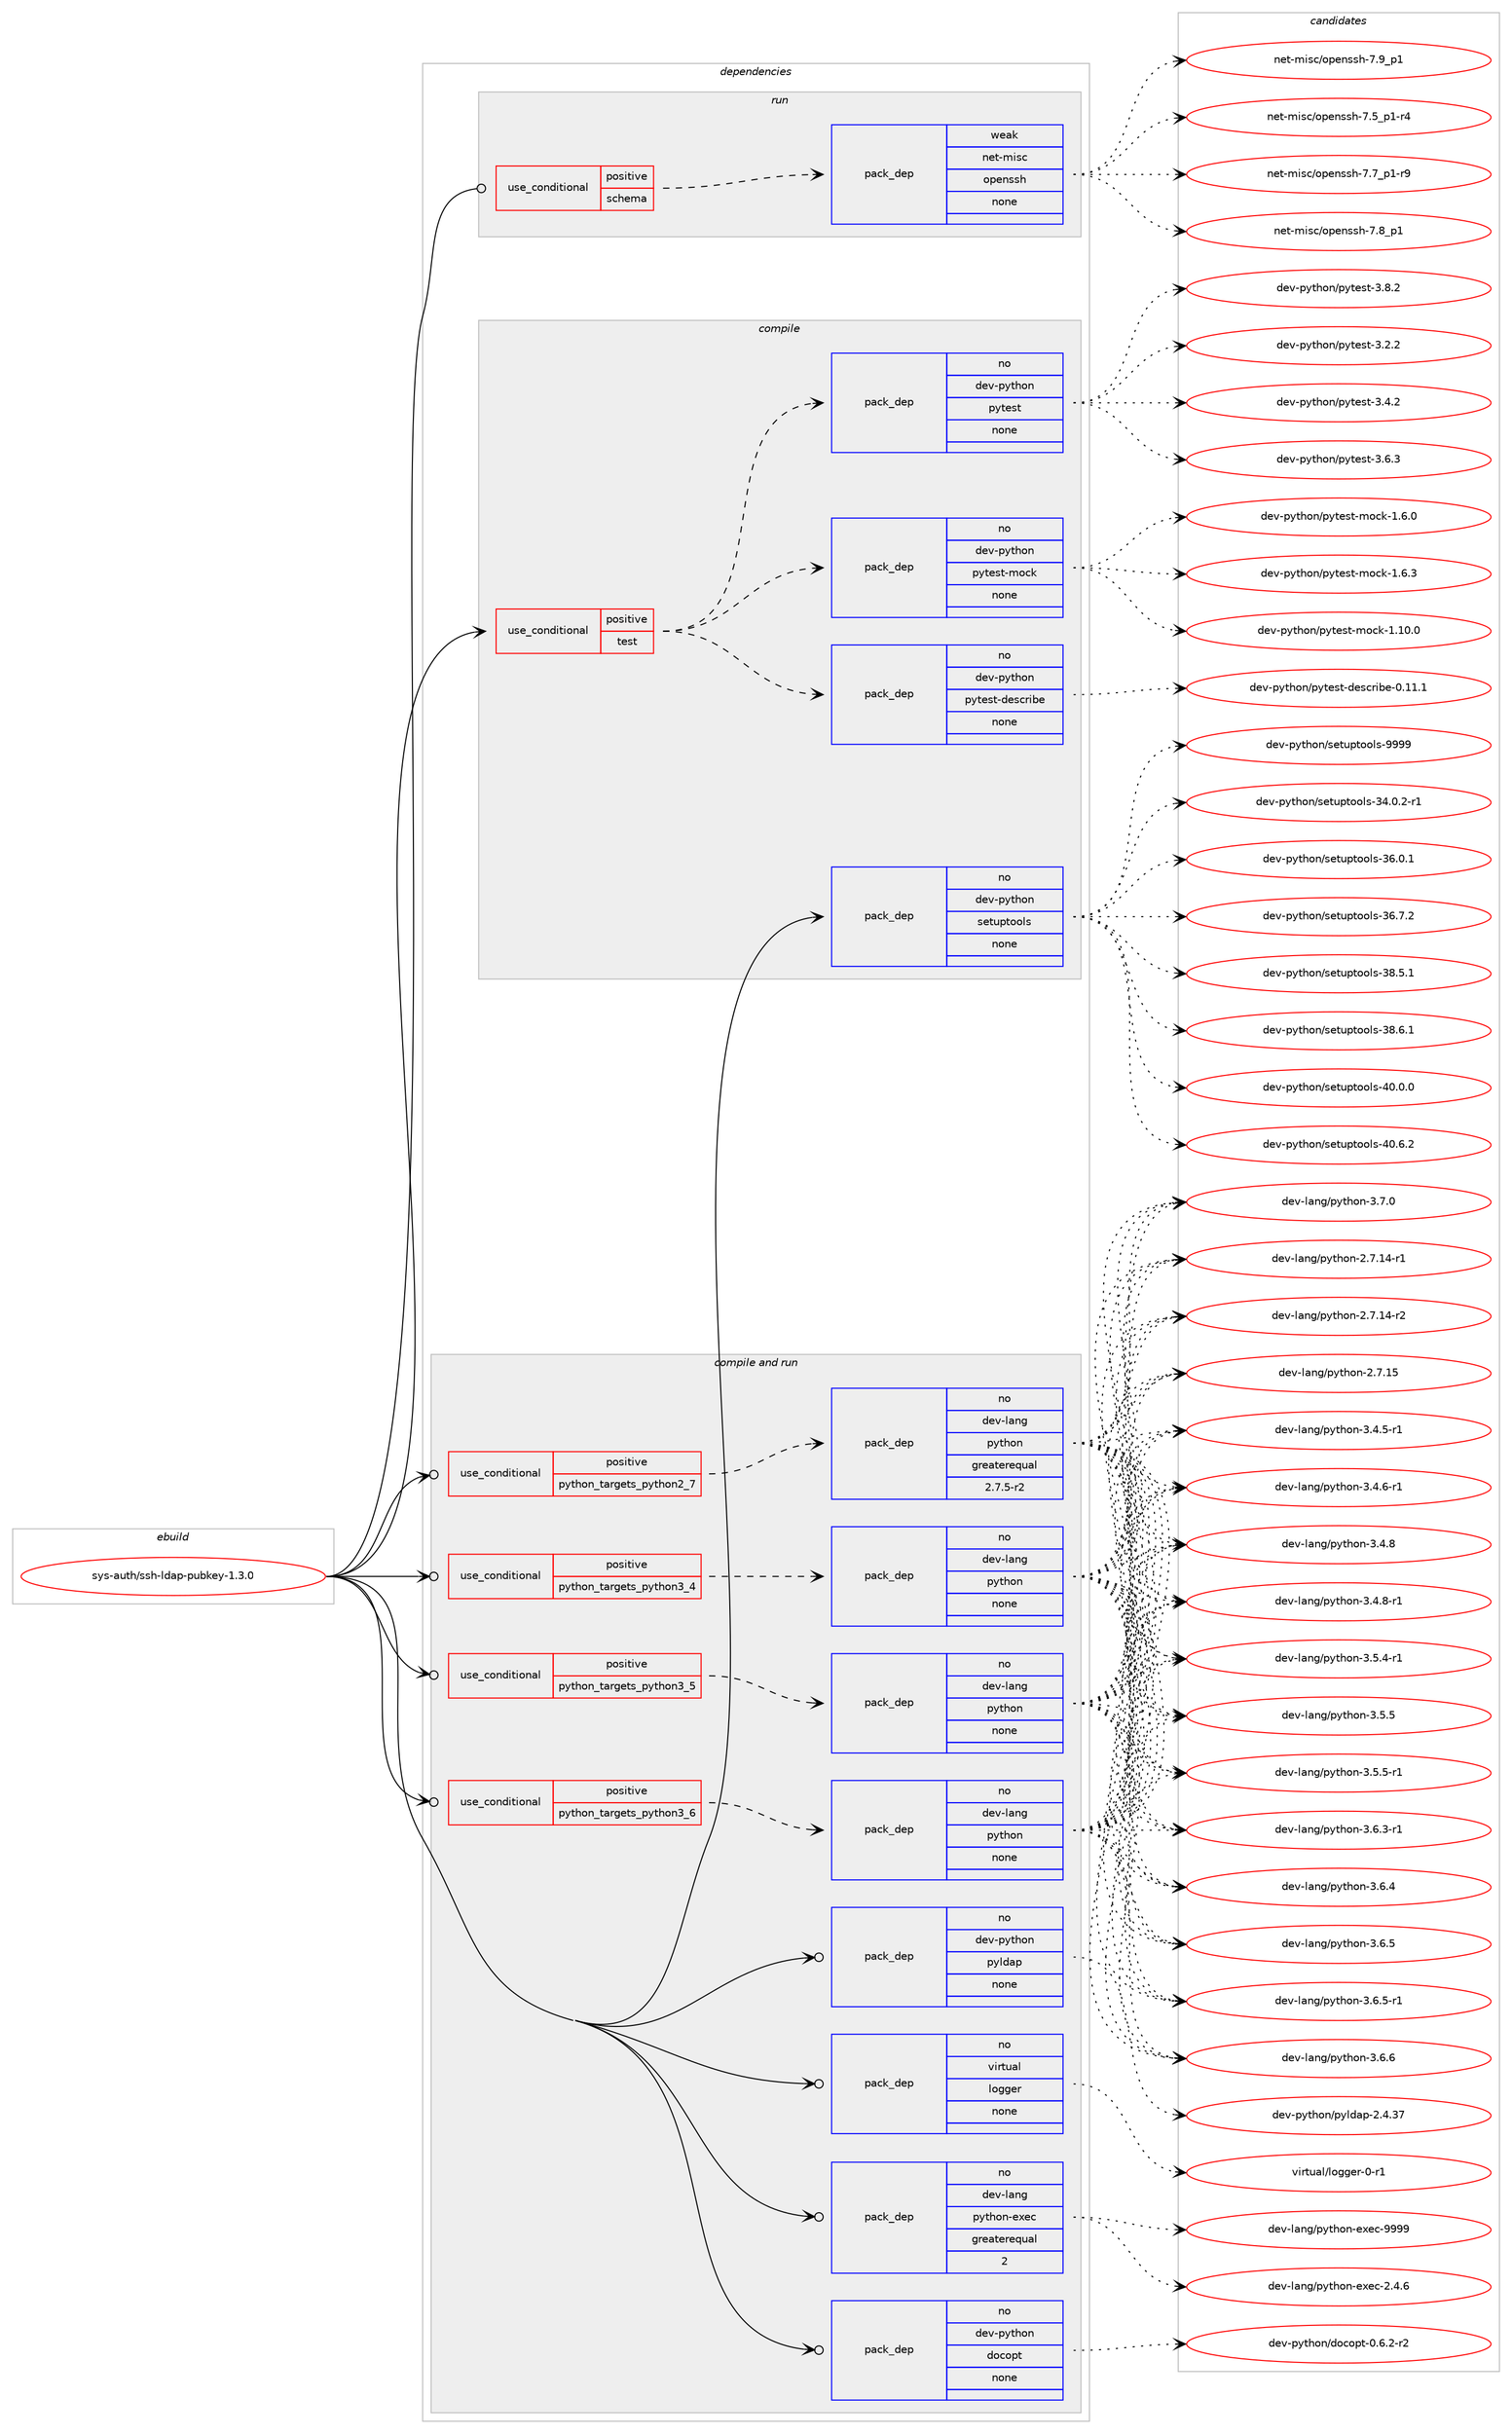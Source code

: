 digraph prolog {

# *************
# Graph options
# *************

newrank=true;
concentrate=true;
compound=true;
graph [rankdir=LR,fontname=Helvetica,fontsize=10,ranksep=1.5];#, ranksep=2.5, nodesep=0.2];
edge  [arrowhead=vee];
node  [fontname=Helvetica,fontsize=10];

# **********
# The ebuild
# **********

subgraph cluster_leftcol {
color=gray;
rank=same;
label=<<i>ebuild</i>>;
id [label="sys-auth/ssh-ldap-pubkey-1.3.0", color=red, width=4, href="../sys-auth/ssh-ldap-pubkey-1.3.0.svg"];
}

# ****************
# The dependencies
# ****************

subgraph cluster_midcol {
color=gray;
label=<<i>dependencies</i>>;
subgraph cluster_compile {
fillcolor="#eeeeee";
style=filled;
label=<<i>compile</i>>;
subgraph cond1059 {
dependency6340 [label=<<TABLE BORDER="0" CELLBORDER="1" CELLSPACING="0" CELLPADDING="4"><TR><TD ROWSPAN="3" CELLPADDING="10">use_conditional</TD></TR><TR><TD>positive</TD></TR><TR><TD>test</TD></TR></TABLE>>, shape=none, color=red];
subgraph pack5122 {
dependency6341 [label=<<TABLE BORDER="0" CELLBORDER="1" CELLSPACING="0" CELLPADDING="4" WIDTH="220"><TR><TD ROWSPAN="6" CELLPADDING="30">pack_dep</TD></TR><TR><TD WIDTH="110">no</TD></TR><TR><TD>dev-python</TD></TR><TR><TD>pytest</TD></TR><TR><TD>none</TD></TR><TR><TD></TD></TR></TABLE>>, shape=none, color=blue];
}
dependency6340:e -> dependency6341:w [weight=20,style="dashed",arrowhead="vee"];
subgraph pack5123 {
dependency6342 [label=<<TABLE BORDER="0" CELLBORDER="1" CELLSPACING="0" CELLPADDING="4" WIDTH="220"><TR><TD ROWSPAN="6" CELLPADDING="30">pack_dep</TD></TR><TR><TD WIDTH="110">no</TD></TR><TR><TD>dev-python</TD></TR><TR><TD>pytest-describe</TD></TR><TR><TD>none</TD></TR><TR><TD></TD></TR></TABLE>>, shape=none, color=blue];
}
dependency6340:e -> dependency6342:w [weight=20,style="dashed",arrowhead="vee"];
subgraph pack5124 {
dependency6343 [label=<<TABLE BORDER="0" CELLBORDER="1" CELLSPACING="0" CELLPADDING="4" WIDTH="220"><TR><TD ROWSPAN="6" CELLPADDING="30">pack_dep</TD></TR><TR><TD WIDTH="110">no</TD></TR><TR><TD>dev-python</TD></TR><TR><TD>pytest-mock</TD></TR><TR><TD>none</TD></TR><TR><TD></TD></TR></TABLE>>, shape=none, color=blue];
}
dependency6340:e -> dependency6343:w [weight=20,style="dashed",arrowhead="vee"];
}
id:e -> dependency6340:w [weight=20,style="solid",arrowhead="vee"];
subgraph pack5125 {
dependency6344 [label=<<TABLE BORDER="0" CELLBORDER="1" CELLSPACING="0" CELLPADDING="4" WIDTH="220"><TR><TD ROWSPAN="6" CELLPADDING="30">pack_dep</TD></TR><TR><TD WIDTH="110">no</TD></TR><TR><TD>dev-python</TD></TR><TR><TD>setuptools</TD></TR><TR><TD>none</TD></TR><TR><TD></TD></TR></TABLE>>, shape=none, color=blue];
}
id:e -> dependency6344:w [weight=20,style="solid",arrowhead="vee"];
}
subgraph cluster_compileandrun {
fillcolor="#eeeeee";
style=filled;
label=<<i>compile and run</i>>;
subgraph cond1060 {
dependency6345 [label=<<TABLE BORDER="0" CELLBORDER="1" CELLSPACING="0" CELLPADDING="4"><TR><TD ROWSPAN="3" CELLPADDING="10">use_conditional</TD></TR><TR><TD>positive</TD></TR><TR><TD>python_targets_python2_7</TD></TR></TABLE>>, shape=none, color=red];
subgraph pack5126 {
dependency6346 [label=<<TABLE BORDER="0" CELLBORDER="1" CELLSPACING="0" CELLPADDING="4" WIDTH="220"><TR><TD ROWSPAN="6" CELLPADDING="30">pack_dep</TD></TR><TR><TD WIDTH="110">no</TD></TR><TR><TD>dev-lang</TD></TR><TR><TD>python</TD></TR><TR><TD>greaterequal</TD></TR><TR><TD>2.7.5-r2</TD></TR></TABLE>>, shape=none, color=blue];
}
dependency6345:e -> dependency6346:w [weight=20,style="dashed",arrowhead="vee"];
}
id:e -> dependency6345:w [weight=20,style="solid",arrowhead="odotvee"];
subgraph cond1061 {
dependency6347 [label=<<TABLE BORDER="0" CELLBORDER="1" CELLSPACING="0" CELLPADDING="4"><TR><TD ROWSPAN="3" CELLPADDING="10">use_conditional</TD></TR><TR><TD>positive</TD></TR><TR><TD>python_targets_python3_4</TD></TR></TABLE>>, shape=none, color=red];
subgraph pack5127 {
dependency6348 [label=<<TABLE BORDER="0" CELLBORDER="1" CELLSPACING="0" CELLPADDING="4" WIDTH="220"><TR><TD ROWSPAN="6" CELLPADDING="30">pack_dep</TD></TR><TR><TD WIDTH="110">no</TD></TR><TR><TD>dev-lang</TD></TR><TR><TD>python</TD></TR><TR><TD>none</TD></TR><TR><TD></TD></TR></TABLE>>, shape=none, color=blue];
}
dependency6347:e -> dependency6348:w [weight=20,style="dashed",arrowhead="vee"];
}
id:e -> dependency6347:w [weight=20,style="solid",arrowhead="odotvee"];
subgraph cond1062 {
dependency6349 [label=<<TABLE BORDER="0" CELLBORDER="1" CELLSPACING="0" CELLPADDING="4"><TR><TD ROWSPAN="3" CELLPADDING="10">use_conditional</TD></TR><TR><TD>positive</TD></TR><TR><TD>python_targets_python3_5</TD></TR></TABLE>>, shape=none, color=red];
subgraph pack5128 {
dependency6350 [label=<<TABLE BORDER="0" CELLBORDER="1" CELLSPACING="0" CELLPADDING="4" WIDTH="220"><TR><TD ROWSPAN="6" CELLPADDING="30">pack_dep</TD></TR><TR><TD WIDTH="110">no</TD></TR><TR><TD>dev-lang</TD></TR><TR><TD>python</TD></TR><TR><TD>none</TD></TR><TR><TD></TD></TR></TABLE>>, shape=none, color=blue];
}
dependency6349:e -> dependency6350:w [weight=20,style="dashed",arrowhead="vee"];
}
id:e -> dependency6349:w [weight=20,style="solid",arrowhead="odotvee"];
subgraph cond1063 {
dependency6351 [label=<<TABLE BORDER="0" CELLBORDER="1" CELLSPACING="0" CELLPADDING="4"><TR><TD ROWSPAN="3" CELLPADDING="10">use_conditional</TD></TR><TR><TD>positive</TD></TR><TR><TD>python_targets_python3_6</TD></TR></TABLE>>, shape=none, color=red];
subgraph pack5129 {
dependency6352 [label=<<TABLE BORDER="0" CELLBORDER="1" CELLSPACING="0" CELLPADDING="4" WIDTH="220"><TR><TD ROWSPAN="6" CELLPADDING="30">pack_dep</TD></TR><TR><TD WIDTH="110">no</TD></TR><TR><TD>dev-lang</TD></TR><TR><TD>python</TD></TR><TR><TD>none</TD></TR><TR><TD></TD></TR></TABLE>>, shape=none, color=blue];
}
dependency6351:e -> dependency6352:w [weight=20,style="dashed",arrowhead="vee"];
}
id:e -> dependency6351:w [weight=20,style="solid",arrowhead="odotvee"];
subgraph pack5130 {
dependency6353 [label=<<TABLE BORDER="0" CELLBORDER="1" CELLSPACING="0" CELLPADDING="4" WIDTH="220"><TR><TD ROWSPAN="6" CELLPADDING="30">pack_dep</TD></TR><TR><TD WIDTH="110">no</TD></TR><TR><TD>dev-lang</TD></TR><TR><TD>python-exec</TD></TR><TR><TD>greaterequal</TD></TR><TR><TD>2</TD></TR></TABLE>>, shape=none, color=blue];
}
id:e -> dependency6353:w [weight=20,style="solid",arrowhead="odotvee"];
subgraph pack5131 {
dependency6354 [label=<<TABLE BORDER="0" CELLBORDER="1" CELLSPACING="0" CELLPADDING="4" WIDTH="220"><TR><TD ROWSPAN="6" CELLPADDING="30">pack_dep</TD></TR><TR><TD WIDTH="110">no</TD></TR><TR><TD>dev-python</TD></TR><TR><TD>docopt</TD></TR><TR><TD>none</TD></TR><TR><TD></TD></TR></TABLE>>, shape=none, color=blue];
}
id:e -> dependency6354:w [weight=20,style="solid",arrowhead="odotvee"];
subgraph pack5132 {
dependency6355 [label=<<TABLE BORDER="0" CELLBORDER="1" CELLSPACING="0" CELLPADDING="4" WIDTH="220"><TR><TD ROWSPAN="6" CELLPADDING="30">pack_dep</TD></TR><TR><TD WIDTH="110">no</TD></TR><TR><TD>dev-python</TD></TR><TR><TD>pyldap</TD></TR><TR><TD>none</TD></TR><TR><TD></TD></TR></TABLE>>, shape=none, color=blue];
}
id:e -> dependency6355:w [weight=20,style="solid",arrowhead="odotvee"];
subgraph pack5133 {
dependency6356 [label=<<TABLE BORDER="0" CELLBORDER="1" CELLSPACING="0" CELLPADDING="4" WIDTH="220"><TR><TD ROWSPAN="6" CELLPADDING="30">pack_dep</TD></TR><TR><TD WIDTH="110">no</TD></TR><TR><TD>virtual</TD></TR><TR><TD>logger</TD></TR><TR><TD>none</TD></TR><TR><TD></TD></TR></TABLE>>, shape=none, color=blue];
}
id:e -> dependency6356:w [weight=20,style="solid",arrowhead="odotvee"];
}
subgraph cluster_run {
fillcolor="#eeeeee";
style=filled;
label=<<i>run</i>>;
subgraph cond1064 {
dependency6357 [label=<<TABLE BORDER="0" CELLBORDER="1" CELLSPACING="0" CELLPADDING="4"><TR><TD ROWSPAN="3" CELLPADDING="10">use_conditional</TD></TR><TR><TD>positive</TD></TR><TR><TD>schema</TD></TR></TABLE>>, shape=none, color=red];
subgraph pack5134 {
dependency6358 [label=<<TABLE BORDER="0" CELLBORDER="1" CELLSPACING="0" CELLPADDING="4" WIDTH="220"><TR><TD ROWSPAN="6" CELLPADDING="30">pack_dep</TD></TR><TR><TD WIDTH="110">weak</TD></TR><TR><TD>net-misc</TD></TR><TR><TD>openssh</TD></TR><TR><TD>none</TD></TR><TR><TD></TD></TR></TABLE>>, shape=none, color=blue];
}
dependency6357:e -> dependency6358:w [weight=20,style="dashed",arrowhead="vee"];
}
id:e -> dependency6357:w [weight=20,style="solid",arrowhead="odot"];
}
}

# **************
# The candidates
# **************

subgraph cluster_choices {
rank=same;
color=gray;
label=<<i>candidates</i>>;

subgraph choice5122 {
color=black;
nodesep=1;
choice1001011184511212111610411111047112121116101115116455146504650 [label="dev-python/pytest-3.2.2", color=red, width=4,href="../dev-python/pytest-3.2.2.svg"];
choice1001011184511212111610411111047112121116101115116455146524650 [label="dev-python/pytest-3.4.2", color=red, width=4,href="../dev-python/pytest-3.4.2.svg"];
choice1001011184511212111610411111047112121116101115116455146544651 [label="dev-python/pytest-3.6.3", color=red, width=4,href="../dev-python/pytest-3.6.3.svg"];
choice1001011184511212111610411111047112121116101115116455146564650 [label="dev-python/pytest-3.8.2", color=red, width=4,href="../dev-python/pytest-3.8.2.svg"];
dependency6341:e -> choice1001011184511212111610411111047112121116101115116455146504650:w [style=dotted,weight="100"];
dependency6341:e -> choice1001011184511212111610411111047112121116101115116455146524650:w [style=dotted,weight="100"];
dependency6341:e -> choice1001011184511212111610411111047112121116101115116455146544651:w [style=dotted,weight="100"];
dependency6341:e -> choice1001011184511212111610411111047112121116101115116455146564650:w [style=dotted,weight="100"];
}
subgraph choice5123 {
color=black;
nodesep=1;
choice100101118451121211161041111104711212111610111511645100101115991141059810145484649494649 [label="dev-python/pytest-describe-0.11.1", color=red, width=4,href="../dev-python/pytest-describe-0.11.1.svg"];
dependency6342:e -> choice100101118451121211161041111104711212111610111511645100101115991141059810145484649494649:w [style=dotted,weight="100"];
}
subgraph choice5124 {
color=black;
nodesep=1;
choice1001011184511212111610411111047112121116101115116451091119910745494649484648 [label="dev-python/pytest-mock-1.10.0", color=red, width=4,href="../dev-python/pytest-mock-1.10.0.svg"];
choice10010111845112121116104111110471121211161011151164510911199107454946544648 [label="dev-python/pytest-mock-1.6.0", color=red, width=4,href="../dev-python/pytest-mock-1.6.0.svg"];
choice10010111845112121116104111110471121211161011151164510911199107454946544651 [label="dev-python/pytest-mock-1.6.3", color=red, width=4,href="../dev-python/pytest-mock-1.6.3.svg"];
dependency6343:e -> choice1001011184511212111610411111047112121116101115116451091119910745494649484648:w [style=dotted,weight="100"];
dependency6343:e -> choice10010111845112121116104111110471121211161011151164510911199107454946544648:w [style=dotted,weight="100"];
dependency6343:e -> choice10010111845112121116104111110471121211161011151164510911199107454946544651:w [style=dotted,weight="100"];
}
subgraph choice5125 {
color=black;
nodesep=1;
choice1001011184511212111610411111047115101116117112116111111108115455152464846504511449 [label="dev-python/setuptools-34.0.2-r1", color=red, width=4,href="../dev-python/setuptools-34.0.2-r1.svg"];
choice100101118451121211161041111104711510111611711211611111110811545515446484649 [label="dev-python/setuptools-36.0.1", color=red, width=4,href="../dev-python/setuptools-36.0.1.svg"];
choice100101118451121211161041111104711510111611711211611111110811545515446554650 [label="dev-python/setuptools-36.7.2", color=red, width=4,href="../dev-python/setuptools-36.7.2.svg"];
choice100101118451121211161041111104711510111611711211611111110811545515646534649 [label="dev-python/setuptools-38.5.1", color=red, width=4,href="../dev-python/setuptools-38.5.1.svg"];
choice100101118451121211161041111104711510111611711211611111110811545515646544649 [label="dev-python/setuptools-38.6.1", color=red, width=4,href="../dev-python/setuptools-38.6.1.svg"];
choice100101118451121211161041111104711510111611711211611111110811545524846484648 [label="dev-python/setuptools-40.0.0", color=red, width=4,href="../dev-python/setuptools-40.0.0.svg"];
choice100101118451121211161041111104711510111611711211611111110811545524846544650 [label="dev-python/setuptools-40.6.2", color=red, width=4,href="../dev-python/setuptools-40.6.2.svg"];
choice10010111845112121116104111110471151011161171121161111111081154557575757 [label="dev-python/setuptools-9999", color=red, width=4,href="../dev-python/setuptools-9999.svg"];
dependency6344:e -> choice1001011184511212111610411111047115101116117112116111111108115455152464846504511449:w [style=dotted,weight="100"];
dependency6344:e -> choice100101118451121211161041111104711510111611711211611111110811545515446484649:w [style=dotted,weight="100"];
dependency6344:e -> choice100101118451121211161041111104711510111611711211611111110811545515446554650:w [style=dotted,weight="100"];
dependency6344:e -> choice100101118451121211161041111104711510111611711211611111110811545515646534649:w [style=dotted,weight="100"];
dependency6344:e -> choice100101118451121211161041111104711510111611711211611111110811545515646544649:w [style=dotted,weight="100"];
dependency6344:e -> choice100101118451121211161041111104711510111611711211611111110811545524846484648:w [style=dotted,weight="100"];
dependency6344:e -> choice100101118451121211161041111104711510111611711211611111110811545524846544650:w [style=dotted,weight="100"];
dependency6344:e -> choice10010111845112121116104111110471151011161171121161111111081154557575757:w [style=dotted,weight="100"];
}
subgraph choice5126 {
color=black;
nodesep=1;
choice100101118451089711010347112121116104111110455046554649524511449 [label="dev-lang/python-2.7.14-r1", color=red, width=4,href="../dev-lang/python-2.7.14-r1.svg"];
choice100101118451089711010347112121116104111110455046554649524511450 [label="dev-lang/python-2.7.14-r2", color=red, width=4,href="../dev-lang/python-2.7.14-r2.svg"];
choice10010111845108971101034711212111610411111045504655464953 [label="dev-lang/python-2.7.15", color=red, width=4,href="../dev-lang/python-2.7.15.svg"];
choice1001011184510897110103471121211161041111104551465246534511449 [label="dev-lang/python-3.4.5-r1", color=red, width=4,href="../dev-lang/python-3.4.5-r1.svg"];
choice1001011184510897110103471121211161041111104551465246544511449 [label="dev-lang/python-3.4.6-r1", color=red, width=4,href="../dev-lang/python-3.4.6-r1.svg"];
choice100101118451089711010347112121116104111110455146524656 [label="dev-lang/python-3.4.8", color=red, width=4,href="../dev-lang/python-3.4.8.svg"];
choice1001011184510897110103471121211161041111104551465246564511449 [label="dev-lang/python-3.4.8-r1", color=red, width=4,href="../dev-lang/python-3.4.8-r1.svg"];
choice1001011184510897110103471121211161041111104551465346524511449 [label="dev-lang/python-3.5.4-r1", color=red, width=4,href="../dev-lang/python-3.5.4-r1.svg"];
choice100101118451089711010347112121116104111110455146534653 [label="dev-lang/python-3.5.5", color=red, width=4,href="../dev-lang/python-3.5.5.svg"];
choice1001011184510897110103471121211161041111104551465346534511449 [label="dev-lang/python-3.5.5-r1", color=red, width=4,href="../dev-lang/python-3.5.5-r1.svg"];
choice1001011184510897110103471121211161041111104551465446514511449 [label="dev-lang/python-3.6.3-r1", color=red, width=4,href="../dev-lang/python-3.6.3-r1.svg"];
choice100101118451089711010347112121116104111110455146544652 [label="dev-lang/python-3.6.4", color=red, width=4,href="../dev-lang/python-3.6.4.svg"];
choice100101118451089711010347112121116104111110455146544653 [label="dev-lang/python-3.6.5", color=red, width=4,href="../dev-lang/python-3.6.5.svg"];
choice1001011184510897110103471121211161041111104551465446534511449 [label="dev-lang/python-3.6.5-r1", color=red, width=4,href="../dev-lang/python-3.6.5-r1.svg"];
choice100101118451089711010347112121116104111110455146544654 [label="dev-lang/python-3.6.6", color=red, width=4,href="../dev-lang/python-3.6.6.svg"];
choice100101118451089711010347112121116104111110455146554648 [label="dev-lang/python-3.7.0", color=red, width=4,href="../dev-lang/python-3.7.0.svg"];
dependency6346:e -> choice100101118451089711010347112121116104111110455046554649524511449:w [style=dotted,weight="100"];
dependency6346:e -> choice100101118451089711010347112121116104111110455046554649524511450:w [style=dotted,weight="100"];
dependency6346:e -> choice10010111845108971101034711212111610411111045504655464953:w [style=dotted,weight="100"];
dependency6346:e -> choice1001011184510897110103471121211161041111104551465246534511449:w [style=dotted,weight="100"];
dependency6346:e -> choice1001011184510897110103471121211161041111104551465246544511449:w [style=dotted,weight="100"];
dependency6346:e -> choice100101118451089711010347112121116104111110455146524656:w [style=dotted,weight="100"];
dependency6346:e -> choice1001011184510897110103471121211161041111104551465246564511449:w [style=dotted,weight="100"];
dependency6346:e -> choice1001011184510897110103471121211161041111104551465346524511449:w [style=dotted,weight="100"];
dependency6346:e -> choice100101118451089711010347112121116104111110455146534653:w [style=dotted,weight="100"];
dependency6346:e -> choice1001011184510897110103471121211161041111104551465346534511449:w [style=dotted,weight="100"];
dependency6346:e -> choice1001011184510897110103471121211161041111104551465446514511449:w [style=dotted,weight="100"];
dependency6346:e -> choice100101118451089711010347112121116104111110455146544652:w [style=dotted,weight="100"];
dependency6346:e -> choice100101118451089711010347112121116104111110455146544653:w [style=dotted,weight="100"];
dependency6346:e -> choice1001011184510897110103471121211161041111104551465446534511449:w [style=dotted,weight="100"];
dependency6346:e -> choice100101118451089711010347112121116104111110455146544654:w [style=dotted,weight="100"];
dependency6346:e -> choice100101118451089711010347112121116104111110455146554648:w [style=dotted,weight="100"];
}
subgraph choice5127 {
color=black;
nodesep=1;
choice100101118451089711010347112121116104111110455046554649524511449 [label="dev-lang/python-2.7.14-r1", color=red, width=4,href="../dev-lang/python-2.7.14-r1.svg"];
choice100101118451089711010347112121116104111110455046554649524511450 [label="dev-lang/python-2.7.14-r2", color=red, width=4,href="../dev-lang/python-2.7.14-r2.svg"];
choice10010111845108971101034711212111610411111045504655464953 [label="dev-lang/python-2.7.15", color=red, width=4,href="../dev-lang/python-2.7.15.svg"];
choice1001011184510897110103471121211161041111104551465246534511449 [label="dev-lang/python-3.4.5-r1", color=red, width=4,href="../dev-lang/python-3.4.5-r1.svg"];
choice1001011184510897110103471121211161041111104551465246544511449 [label="dev-lang/python-3.4.6-r1", color=red, width=4,href="../dev-lang/python-3.4.6-r1.svg"];
choice100101118451089711010347112121116104111110455146524656 [label="dev-lang/python-3.4.8", color=red, width=4,href="../dev-lang/python-3.4.8.svg"];
choice1001011184510897110103471121211161041111104551465246564511449 [label="dev-lang/python-3.4.8-r1", color=red, width=4,href="../dev-lang/python-3.4.8-r1.svg"];
choice1001011184510897110103471121211161041111104551465346524511449 [label="dev-lang/python-3.5.4-r1", color=red, width=4,href="../dev-lang/python-3.5.4-r1.svg"];
choice100101118451089711010347112121116104111110455146534653 [label="dev-lang/python-3.5.5", color=red, width=4,href="../dev-lang/python-3.5.5.svg"];
choice1001011184510897110103471121211161041111104551465346534511449 [label="dev-lang/python-3.5.5-r1", color=red, width=4,href="../dev-lang/python-3.5.5-r1.svg"];
choice1001011184510897110103471121211161041111104551465446514511449 [label="dev-lang/python-3.6.3-r1", color=red, width=4,href="../dev-lang/python-3.6.3-r1.svg"];
choice100101118451089711010347112121116104111110455146544652 [label="dev-lang/python-3.6.4", color=red, width=4,href="../dev-lang/python-3.6.4.svg"];
choice100101118451089711010347112121116104111110455146544653 [label="dev-lang/python-3.6.5", color=red, width=4,href="../dev-lang/python-3.6.5.svg"];
choice1001011184510897110103471121211161041111104551465446534511449 [label="dev-lang/python-3.6.5-r1", color=red, width=4,href="../dev-lang/python-3.6.5-r1.svg"];
choice100101118451089711010347112121116104111110455146544654 [label="dev-lang/python-3.6.6", color=red, width=4,href="../dev-lang/python-3.6.6.svg"];
choice100101118451089711010347112121116104111110455146554648 [label="dev-lang/python-3.7.0", color=red, width=4,href="../dev-lang/python-3.7.0.svg"];
dependency6348:e -> choice100101118451089711010347112121116104111110455046554649524511449:w [style=dotted,weight="100"];
dependency6348:e -> choice100101118451089711010347112121116104111110455046554649524511450:w [style=dotted,weight="100"];
dependency6348:e -> choice10010111845108971101034711212111610411111045504655464953:w [style=dotted,weight="100"];
dependency6348:e -> choice1001011184510897110103471121211161041111104551465246534511449:w [style=dotted,weight="100"];
dependency6348:e -> choice1001011184510897110103471121211161041111104551465246544511449:w [style=dotted,weight="100"];
dependency6348:e -> choice100101118451089711010347112121116104111110455146524656:w [style=dotted,weight="100"];
dependency6348:e -> choice1001011184510897110103471121211161041111104551465246564511449:w [style=dotted,weight="100"];
dependency6348:e -> choice1001011184510897110103471121211161041111104551465346524511449:w [style=dotted,weight="100"];
dependency6348:e -> choice100101118451089711010347112121116104111110455146534653:w [style=dotted,weight="100"];
dependency6348:e -> choice1001011184510897110103471121211161041111104551465346534511449:w [style=dotted,weight="100"];
dependency6348:e -> choice1001011184510897110103471121211161041111104551465446514511449:w [style=dotted,weight="100"];
dependency6348:e -> choice100101118451089711010347112121116104111110455146544652:w [style=dotted,weight="100"];
dependency6348:e -> choice100101118451089711010347112121116104111110455146544653:w [style=dotted,weight="100"];
dependency6348:e -> choice1001011184510897110103471121211161041111104551465446534511449:w [style=dotted,weight="100"];
dependency6348:e -> choice100101118451089711010347112121116104111110455146544654:w [style=dotted,weight="100"];
dependency6348:e -> choice100101118451089711010347112121116104111110455146554648:w [style=dotted,weight="100"];
}
subgraph choice5128 {
color=black;
nodesep=1;
choice100101118451089711010347112121116104111110455046554649524511449 [label="dev-lang/python-2.7.14-r1", color=red, width=4,href="../dev-lang/python-2.7.14-r1.svg"];
choice100101118451089711010347112121116104111110455046554649524511450 [label="dev-lang/python-2.7.14-r2", color=red, width=4,href="../dev-lang/python-2.7.14-r2.svg"];
choice10010111845108971101034711212111610411111045504655464953 [label="dev-lang/python-2.7.15", color=red, width=4,href="../dev-lang/python-2.7.15.svg"];
choice1001011184510897110103471121211161041111104551465246534511449 [label="dev-lang/python-3.4.5-r1", color=red, width=4,href="../dev-lang/python-3.4.5-r1.svg"];
choice1001011184510897110103471121211161041111104551465246544511449 [label="dev-lang/python-3.4.6-r1", color=red, width=4,href="../dev-lang/python-3.4.6-r1.svg"];
choice100101118451089711010347112121116104111110455146524656 [label="dev-lang/python-3.4.8", color=red, width=4,href="../dev-lang/python-3.4.8.svg"];
choice1001011184510897110103471121211161041111104551465246564511449 [label="dev-lang/python-3.4.8-r1", color=red, width=4,href="../dev-lang/python-3.4.8-r1.svg"];
choice1001011184510897110103471121211161041111104551465346524511449 [label="dev-lang/python-3.5.4-r1", color=red, width=4,href="../dev-lang/python-3.5.4-r1.svg"];
choice100101118451089711010347112121116104111110455146534653 [label="dev-lang/python-3.5.5", color=red, width=4,href="../dev-lang/python-3.5.5.svg"];
choice1001011184510897110103471121211161041111104551465346534511449 [label="dev-lang/python-3.5.5-r1", color=red, width=4,href="../dev-lang/python-3.5.5-r1.svg"];
choice1001011184510897110103471121211161041111104551465446514511449 [label="dev-lang/python-3.6.3-r1", color=red, width=4,href="../dev-lang/python-3.6.3-r1.svg"];
choice100101118451089711010347112121116104111110455146544652 [label="dev-lang/python-3.6.4", color=red, width=4,href="../dev-lang/python-3.6.4.svg"];
choice100101118451089711010347112121116104111110455146544653 [label="dev-lang/python-3.6.5", color=red, width=4,href="../dev-lang/python-3.6.5.svg"];
choice1001011184510897110103471121211161041111104551465446534511449 [label="dev-lang/python-3.6.5-r1", color=red, width=4,href="../dev-lang/python-3.6.5-r1.svg"];
choice100101118451089711010347112121116104111110455146544654 [label="dev-lang/python-3.6.6", color=red, width=4,href="../dev-lang/python-3.6.6.svg"];
choice100101118451089711010347112121116104111110455146554648 [label="dev-lang/python-3.7.0", color=red, width=4,href="../dev-lang/python-3.7.0.svg"];
dependency6350:e -> choice100101118451089711010347112121116104111110455046554649524511449:w [style=dotted,weight="100"];
dependency6350:e -> choice100101118451089711010347112121116104111110455046554649524511450:w [style=dotted,weight="100"];
dependency6350:e -> choice10010111845108971101034711212111610411111045504655464953:w [style=dotted,weight="100"];
dependency6350:e -> choice1001011184510897110103471121211161041111104551465246534511449:w [style=dotted,weight="100"];
dependency6350:e -> choice1001011184510897110103471121211161041111104551465246544511449:w [style=dotted,weight="100"];
dependency6350:e -> choice100101118451089711010347112121116104111110455146524656:w [style=dotted,weight="100"];
dependency6350:e -> choice1001011184510897110103471121211161041111104551465246564511449:w [style=dotted,weight="100"];
dependency6350:e -> choice1001011184510897110103471121211161041111104551465346524511449:w [style=dotted,weight="100"];
dependency6350:e -> choice100101118451089711010347112121116104111110455146534653:w [style=dotted,weight="100"];
dependency6350:e -> choice1001011184510897110103471121211161041111104551465346534511449:w [style=dotted,weight="100"];
dependency6350:e -> choice1001011184510897110103471121211161041111104551465446514511449:w [style=dotted,weight="100"];
dependency6350:e -> choice100101118451089711010347112121116104111110455146544652:w [style=dotted,weight="100"];
dependency6350:e -> choice100101118451089711010347112121116104111110455146544653:w [style=dotted,weight="100"];
dependency6350:e -> choice1001011184510897110103471121211161041111104551465446534511449:w [style=dotted,weight="100"];
dependency6350:e -> choice100101118451089711010347112121116104111110455146544654:w [style=dotted,weight="100"];
dependency6350:e -> choice100101118451089711010347112121116104111110455146554648:w [style=dotted,weight="100"];
}
subgraph choice5129 {
color=black;
nodesep=1;
choice100101118451089711010347112121116104111110455046554649524511449 [label="dev-lang/python-2.7.14-r1", color=red, width=4,href="../dev-lang/python-2.7.14-r1.svg"];
choice100101118451089711010347112121116104111110455046554649524511450 [label="dev-lang/python-2.7.14-r2", color=red, width=4,href="../dev-lang/python-2.7.14-r2.svg"];
choice10010111845108971101034711212111610411111045504655464953 [label="dev-lang/python-2.7.15", color=red, width=4,href="../dev-lang/python-2.7.15.svg"];
choice1001011184510897110103471121211161041111104551465246534511449 [label="dev-lang/python-3.4.5-r1", color=red, width=4,href="../dev-lang/python-3.4.5-r1.svg"];
choice1001011184510897110103471121211161041111104551465246544511449 [label="dev-lang/python-3.4.6-r1", color=red, width=4,href="../dev-lang/python-3.4.6-r1.svg"];
choice100101118451089711010347112121116104111110455146524656 [label="dev-lang/python-3.4.8", color=red, width=4,href="../dev-lang/python-3.4.8.svg"];
choice1001011184510897110103471121211161041111104551465246564511449 [label="dev-lang/python-3.4.8-r1", color=red, width=4,href="../dev-lang/python-3.4.8-r1.svg"];
choice1001011184510897110103471121211161041111104551465346524511449 [label="dev-lang/python-3.5.4-r1", color=red, width=4,href="../dev-lang/python-3.5.4-r1.svg"];
choice100101118451089711010347112121116104111110455146534653 [label="dev-lang/python-3.5.5", color=red, width=4,href="../dev-lang/python-3.5.5.svg"];
choice1001011184510897110103471121211161041111104551465346534511449 [label="dev-lang/python-3.5.5-r1", color=red, width=4,href="../dev-lang/python-3.5.5-r1.svg"];
choice1001011184510897110103471121211161041111104551465446514511449 [label="dev-lang/python-3.6.3-r1", color=red, width=4,href="../dev-lang/python-3.6.3-r1.svg"];
choice100101118451089711010347112121116104111110455146544652 [label="dev-lang/python-3.6.4", color=red, width=4,href="../dev-lang/python-3.6.4.svg"];
choice100101118451089711010347112121116104111110455146544653 [label="dev-lang/python-3.6.5", color=red, width=4,href="../dev-lang/python-3.6.5.svg"];
choice1001011184510897110103471121211161041111104551465446534511449 [label="dev-lang/python-3.6.5-r1", color=red, width=4,href="../dev-lang/python-3.6.5-r1.svg"];
choice100101118451089711010347112121116104111110455146544654 [label="dev-lang/python-3.6.6", color=red, width=4,href="../dev-lang/python-3.6.6.svg"];
choice100101118451089711010347112121116104111110455146554648 [label="dev-lang/python-3.7.0", color=red, width=4,href="../dev-lang/python-3.7.0.svg"];
dependency6352:e -> choice100101118451089711010347112121116104111110455046554649524511449:w [style=dotted,weight="100"];
dependency6352:e -> choice100101118451089711010347112121116104111110455046554649524511450:w [style=dotted,weight="100"];
dependency6352:e -> choice10010111845108971101034711212111610411111045504655464953:w [style=dotted,weight="100"];
dependency6352:e -> choice1001011184510897110103471121211161041111104551465246534511449:w [style=dotted,weight="100"];
dependency6352:e -> choice1001011184510897110103471121211161041111104551465246544511449:w [style=dotted,weight="100"];
dependency6352:e -> choice100101118451089711010347112121116104111110455146524656:w [style=dotted,weight="100"];
dependency6352:e -> choice1001011184510897110103471121211161041111104551465246564511449:w [style=dotted,weight="100"];
dependency6352:e -> choice1001011184510897110103471121211161041111104551465346524511449:w [style=dotted,weight="100"];
dependency6352:e -> choice100101118451089711010347112121116104111110455146534653:w [style=dotted,weight="100"];
dependency6352:e -> choice1001011184510897110103471121211161041111104551465346534511449:w [style=dotted,weight="100"];
dependency6352:e -> choice1001011184510897110103471121211161041111104551465446514511449:w [style=dotted,weight="100"];
dependency6352:e -> choice100101118451089711010347112121116104111110455146544652:w [style=dotted,weight="100"];
dependency6352:e -> choice100101118451089711010347112121116104111110455146544653:w [style=dotted,weight="100"];
dependency6352:e -> choice1001011184510897110103471121211161041111104551465446534511449:w [style=dotted,weight="100"];
dependency6352:e -> choice100101118451089711010347112121116104111110455146544654:w [style=dotted,weight="100"];
dependency6352:e -> choice100101118451089711010347112121116104111110455146554648:w [style=dotted,weight="100"];
}
subgraph choice5130 {
color=black;
nodesep=1;
choice1001011184510897110103471121211161041111104510112010199455046524654 [label="dev-lang/python-exec-2.4.6", color=red, width=4,href="../dev-lang/python-exec-2.4.6.svg"];
choice10010111845108971101034711212111610411111045101120101994557575757 [label="dev-lang/python-exec-9999", color=red, width=4,href="../dev-lang/python-exec-9999.svg"];
dependency6353:e -> choice1001011184510897110103471121211161041111104510112010199455046524654:w [style=dotted,weight="100"];
dependency6353:e -> choice10010111845108971101034711212111610411111045101120101994557575757:w [style=dotted,weight="100"];
}
subgraph choice5131 {
color=black;
nodesep=1;
choice1001011184511212111610411111047100111991111121164548465446504511450 [label="dev-python/docopt-0.6.2-r2", color=red, width=4,href="../dev-python/docopt-0.6.2-r2.svg"];
dependency6354:e -> choice1001011184511212111610411111047100111991111121164548465446504511450:w [style=dotted,weight="100"];
}
subgraph choice5132 {
color=black;
nodesep=1;
choice10010111845112121116104111110471121211081009711245504652465155 [label="dev-python/pyldap-2.4.37", color=red, width=4,href="../dev-python/pyldap-2.4.37.svg"];
dependency6355:e -> choice10010111845112121116104111110471121211081009711245504652465155:w [style=dotted,weight="100"];
}
subgraph choice5133 {
color=black;
nodesep=1;
choice118105114116117971084710811110310310111445484511449 [label="virtual/logger-0-r1", color=red, width=4,href="../virtual/logger-0-r1.svg"];
dependency6356:e -> choice118105114116117971084710811110310310111445484511449:w [style=dotted,weight="100"];
}
subgraph choice5134 {
color=black;
nodesep=1;
choice1101011164510910511599471111121011101151151044555465395112494511452 [label="net-misc/openssh-7.5_p1-r4", color=red, width=4,href="../net-misc/openssh-7.5_p1-r4.svg"];
choice1101011164510910511599471111121011101151151044555465595112494511457 [label="net-misc/openssh-7.7_p1-r9", color=red, width=4,href="../net-misc/openssh-7.7_p1-r9.svg"];
choice110101116451091051159947111112101110115115104455546569511249 [label="net-misc/openssh-7.8_p1", color=red, width=4,href="../net-misc/openssh-7.8_p1.svg"];
choice110101116451091051159947111112101110115115104455546579511249 [label="net-misc/openssh-7.9_p1", color=red, width=4,href="../net-misc/openssh-7.9_p1.svg"];
dependency6358:e -> choice1101011164510910511599471111121011101151151044555465395112494511452:w [style=dotted,weight="100"];
dependency6358:e -> choice1101011164510910511599471111121011101151151044555465595112494511457:w [style=dotted,weight="100"];
dependency6358:e -> choice110101116451091051159947111112101110115115104455546569511249:w [style=dotted,weight="100"];
dependency6358:e -> choice110101116451091051159947111112101110115115104455546579511249:w [style=dotted,weight="100"];
}
}

}
